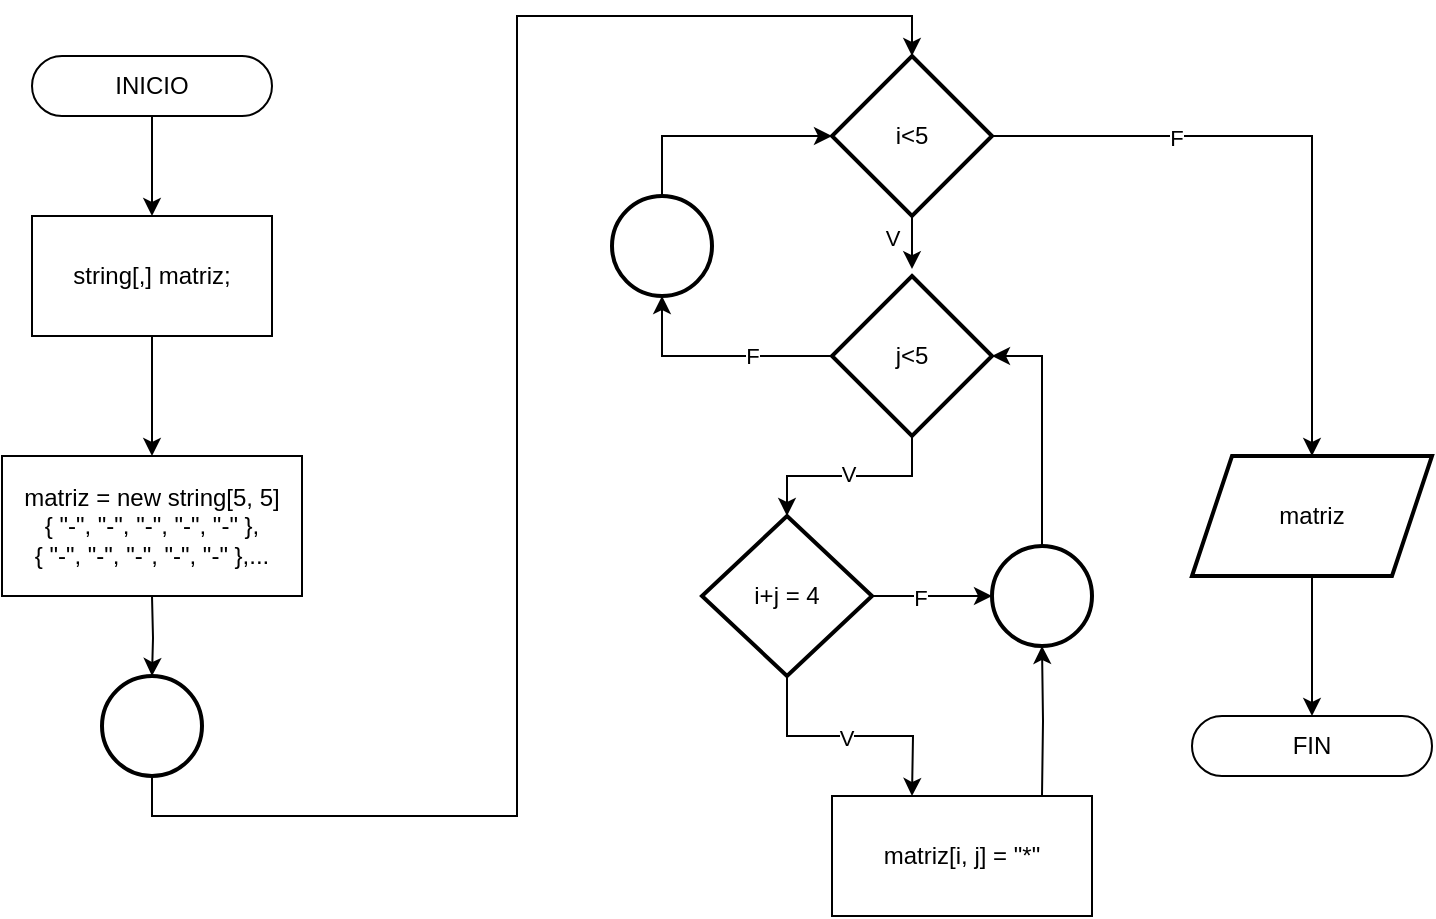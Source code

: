 <mxfile version="24.7.7">
  <diagram name="Página-1" id="Bal9dCU0w3vXgrl_aZGy">
    <mxGraphModel dx="1367" dy="337" grid="1" gridSize="10" guides="1" tooltips="1" connect="1" arrows="1" fold="1" page="0" pageScale="1" pageWidth="827" pageHeight="1169" math="0" shadow="0">
      <root>
        <mxCell id="0" />
        <mxCell id="1" parent="0" />
        <mxCell id="ahCMLixp_YzIX2k5nNPd-49" style="edgeStyle=orthogonalEdgeStyle;rounded=0;orthogonalLoop=1;jettySize=auto;html=1;exitX=0.5;exitY=1;exitDx=0;exitDy=0;entryX=0.5;entryY=0;entryDx=0;entryDy=0;" edge="1" parent="1" source="ahCMLixp_YzIX2k5nNPd-50" target="ahCMLixp_YzIX2k5nNPd-52">
          <mxGeometry relative="1" as="geometry" />
        </mxCell>
        <mxCell id="ahCMLixp_YzIX2k5nNPd-50" value="INICIO" style="rounded=1;whiteSpace=wrap;html=1;arcSize=50;" vertex="1" parent="1">
          <mxGeometry x="-380" y="540" width="120" height="30" as="geometry" />
        </mxCell>
        <mxCell id="ahCMLixp_YzIX2k5nNPd-51" style="edgeStyle=orthogonalEdgeStyle;rounded=0;orthogonalLoop=1;jettySize=auto;html=1;exitX=0.5;exitY=1;exitDx=0;exitDy=0;" edge="1" parent="1" source="ahCMLixp_YzIX2k5nNPd-52">
          <mxGeometry relative="1" as="geometry">
            <mxPoint x="-320" y="740" as="targetPoint" />
          </mxGeometry>
        </mxCell>
        <mxCell id="ahCMLixp_YzIX2k5nNPd-52" value="string[,] matriz;" style="rounded=0;whiteSpace=wrap;html=1;" vertex="1" parent="1">
          <mxGeometry x="-380" y="620" width="120" height="60" as="geometry" />
        </mxCell>
        <mxCell id="ahCMLixp_YzIX2k5nNPd-53" value="matriz = new string[5, 5]&lt;div&gt;{ &quot;-&quot;, &quot;-&quot;, &quot;-&quot;, &quot;-&quot;, &quot;-&quot; },&lt;br&gt;{ &quot;-&quot;, &quot;-&quot;, &quot;-&quot;, &quot;-&quot;, &quot;-&quot; },...&lt;/div&gt;" style="rounded=0;whiteSpace=wrap;html=1;" vertex="1" parent="1">
          <mxGeometry x="-395" y="740" width="150" height="70" as="geometry" />
        </mxCell>
        <mxCell id="ahCMLixp_YzIX2k5nNPd-54" style="edgeStyle=orthogonalEdgeStyle;rounded=0;orthogonalLoop=1;jettySize=auto;html=1;exitX=0.5;exitY=1;exitDx=0;exitDy=0;exitPerimeter=0;entryX=0.5;entryY=0;entryDx=0;entryDy=0;" edge="1" parent="1" source="ahCMLixp_YzIX2k5nNPd-55" target="ahCMLixp_YzIX2k5nNPd-59">
          <mxGeometry relative="1" as="geometry" />
        </mxCell>
        <mxCell id="ahCMLixp_YzIX2k5nNPd-55" value="" style="strokeWidth=2;html=1;shape=mxgraph.flowchart.start_2;whiteSpace=wrap;" vertex="1" parent="1">
          <mxGeometry x="-345" y="850" width="50" height="50" as="geometry" />
        </mxCell>
        <mxCell id="ahCMLixp_YzIX2k5nNPd-56" style="edgeStyle=orthogonalEdgeStyle;rounded=0;orthogonalLoop=1;jettySize=auto;html=1;exitX=0.5;exitY=1;exitDx=0;exitDy=0;entryX=0.5;entryY=0;entryDx=0;entryDy=0;entryPerimeter=0;" edge="1" parent="1" target="ahCMLixp_YzIX2k5nNPd-55">
          <mxGeometry relative="1" as="geometry">
            <mxPoint x="-320" y="810" as="sourcePoint" />
          </mxGeometry>
        </mxCell>
        <mxCell id="ahCMLixp_YzIX2k5nNPd-57" style="edgeStyle=orthogonalEdgeStyle;rounded=0;orthogonalLoop=1;jettySize=auto;html=1;exitX=1;exitY=0.5;exitDx=0;exitDy=0;entryX=0.5;entryY=0;entryDx=0;entryDy=0;" edge="1" parent="1" source="ahCMLixp_YzIX2k5nNPd-59" target="ahCMLixp_YzIX2k5nNPd-71">
          <mxGeometry relative="1" as="geometry" />
        </mxCell>
        <mxCell id="ahCMLixp_YzIX2k5nNPd-58" value="F" style="edgeLabel;html=1;align=center;verticalAlign=middle;resizable=0;points=[];" vertex="1" connectable="0" parent="ahCMLixp_YzIX2k5nNPd-57">
          <mxGeometry x="-0.429" y="-1" relative="1" as="geometry">
            <mxPoint as="offset" />
          </mxGeometry>
        </mxCell>
        <mxCell id="ahCMLixp_YzIX2k5nNPd-59" value="i&amp;lt;5" style="rhombus;whiteSpace=wrap;html=1;strokeWidth=2;" vertex="1" parent="1">
          <mxGeometry x="20" y="540" width="80" height="80" as="geometry" />
        </mxCell>
        <mxCell id="ahCMLixp_YzIX2k5nNPd-60" style="edgeStyle=orthogonalEdgeStyle;rounded=0;orthogonalLoop=1;jettySize=auto;html=1;exitX=0.5;exitY=1;exitDx=0;exitDy=0;entryX=0.5;entryY=0;entryDx=0;entryDy=0;" edge="1" parent="1" source="ahCMLixp_YzIX2k5nNPd-62" target="ahCMLixp_YzIX2k5nNPd-65">
          <mxGeometry relative="1" as="geometry" />
        </mxCell>
        <mxCell id="ahCMLixp_YzIX2k5nNPd-61" value="V" style="edgeLabel;html=1;align=center;verticalAlign=middle;resizable=0;points=[];" vertex="1" connectable="0" parent="ahCMLixp_YzIX2k5nNPd-60">
          <mxGeometry x="-0.147" y="-1" relative="1" as="geometry">
            <mxPoint x="-9" as="offset" />
          </mxGeometry>
        </mxCell>
        <mxCell id="ahCMLixp_YzIX2k5nNPd-62" value="j&amp;lt;5" style="rhombus;whiteSpace=wrap;html=1;strokeWidth=2;" vertex="1" parent="1">
          <mxGeometry x="20" y="650" width="80" height="80" as="geometry" />
        </mxCell>
        <mxCell id="ahCMLixp_YzIX2k5nNPd-63" style="edgeStyle=orthogonalEdgeStyle;rounded=0;orthogonalLoop=1;jettySize=auto;html=1;exitX=0.5;exitY=1;exitDx=0;exitDy=0;entryX=0.5;entryY=0;entryDx=0;entryDy=0;" edge="1" parent="1" source="ahCMLixp_YzIX2k5nNPd-65">
          <mxGeometry relative="1" as="geometry">
            <mxPoint x="60" y="910" as="targetPoint" />
          </mxGeometry>
        </mxCell>
        <mxCell id="ahCMLixp_YzIX2k5nNPd-64" value="V" style="edgeLabel;html=1;align=center;verticalAlign=middle;resizable=0;points=[];" vertex="1" connectable="0" parent="ahCMLixp_YzIX2k5nNPd-63">
          <mxGeometry x="-0.03" y="-1" relative="1" as="geometry">
            <mxPoint as="offset" />
          </mxGeometry>
        </mxCell>
        <mxCell id="ahCMLixp_YzIX2k5nNPd-65" value="i+j = 4" style="rhombus;whiteSpace=wrap;html=1;strokeWidth=2;" vertex="1" parent="1">
          <mxGeometry x="-45" y="770" width="85" height="80" as="geometry" />
        </mxCell>
        <mxCell id="ahCMLixp_YzIX2k5nNPd-66" style="edgeStyle=orthogonalEdgeStyle;rounded=0;orthogonalLoop=1;jettySize=auto;html=1;exitX=0.5;exitY=1;exitDx=0;exitDy=0;entryX=0.5;entryY=-0.043;entryDx=0;entryDy=0;entryPerimeter=0;" edge="1" parent="1" source="ahCMLixp_YzIX2k5nNPd-59" target="ahCMLixp_YzIX2k5nNPd-62">
          <mxGeometry relative="1" as="geometry" />
        </mxCell>
        <mxCell id="ahCMLixp_YzIX2k5nNPd-67" value="V" style="edgeLabel;html=1;align=center;verticalAlign=middle;resizable=0;points=[];" vertex="1" connectable="0" parent="ahCMLixp_YzIX2k5nNPd-66">
          <mxGeometry x="-0.214" y="-1" relative="1" as="geometry">
            <mxPoint x="-9" as="offset" />
          </mxGeometry>
        </mxCell>
        <mxCell id="ahCMLixp_YzIX2k5nNPd-68" style="edgeStyle=orthogonalEdgeStyle;rounded=0;orthogonalLoop=1;jettySize=auto;html=1;exitX=0.5;exitY=0;exitDx=0;exitDy=0;exitPerimeter=0;entryX=0;entryY=0.5;entryDx=0;entryDy=0;" edge="1" parent="1" source="ahCMLixp_YzIX2k5nNPd-69" target="ahCMLixp_YzIX2k5nNPd-59">
          <mxGeometry relative="1" as="geometry" />
        </mxCell>
        <mxCell id="ahCMLixp_YzIX2k5nNPd-69" value="" style="strokeWidth=2;html=1;shape=mxgraph.flowchart.start_2;whiteSpace=wrap;" vertex="1" parent="1">
          <mxGeometry x="-90" y="610" width="50" height="50" as="geometry" />
        </mxCell>
        <mxCell id="ahCMLixp_YzIX2k5nNPd-70" style="edgeStyle=orthogonalEdgeStyle;rounded=0;orthogonalLoop=1;jettySize=auto;html=1;exitX=0.5;exitY=1;exitDx=0;exitDy=0;entryX=0.5;entryY=0;entryDx=0;entryDy=0;" edge="1" parent="1" source="ahCMLixp_YzIX2k5nNPd-71" target="ahCMLixp_YzIX2k5nNPd-80">
          <mxGeometry relative="1" as="geometry" />
        </mxCell>
        <mxCell id="ahCMLixp_YzIX2k5nNPd-71" value="matriz" style="shape=parallelogram;perimeter=parallelogramPerimeter;whiteSpace=wrap;html=1;fixedSize=1;strokeWidth=2;" vertex="1" parent="1">
          <mxGeometry x="200" y="740" width="120" height="60" as="geometry" />
        </mxCell>
        <mxCell id="ahCMLixp_YzIX2k5nNPd-72" value="matriz[i, j] = &quot;*&quot;" style="rounded=0;whiteSpace=wrap;html=1;" vertex="1" parent="1">
          <mxGeometry x="20" y="910" width="130" height="60" as="geometry" />
        </mxCell>
        <mxCell id="ahCMLixp_YzIX2k5nNPd-73" style="edgeStyle=orthogonalEdgeStyle;rounded=0;orthogonalLoop=1;jettySize=auto;html=1;exitX=0;exitY=0.5;exitDx=0;exitDy=0;entryX=0.5;entryY=1;entryDx=0;entryDy=0;entryPerimeter=0;" edge="1" parent="1" source="ahCMLixp_YzIX2k5nNPd-62" target="ahCMLixp_YzIX2k5nNPd-69">
          <mxGeometry relative="1" as="geometry" />
        </mxCell>
        <mxCell id="ahCMLixp_YzIX2k5nNPd-74" value="F" style="edgeLabel;html=1;align=center;verticalAlign=middle;resizable=0;points=[];" vertex="1" connectable="0" parent="ahCMLixp_YzIX2k5nNPd-73">
          <mxGeometry x="-0.304" relative="1" as="geometry">
            <mxPoint as="offset" />
          </mxGeometry>
        </mxCell>
        <mxCell id="ahCMLixp_YzIX2k5nNPd-75" style="edgeStyle=orthogonalEdgeStyle;rounded=0;orthogonalLoop=1;jettySize=auto;html=1;exitX=0.5;exitY=0;exitDx=0;exitDy=0;exitPerimeter=0;entryX=1;entryY=0.5;entryDx=0;entryDy=0;" edge="1" parent="1" source="ahCMLixp_YzIX2k5nNPd-76" target="ahCMLixp_YzIX2k5nNPd-62">
          <mxGeometry relative="1" as="geometry" />
        </mxCell>
        <mxCell id="ahCMLixp_YzIX2k5nNPd-76" value="" style="strokeWidth=2;html=1;shape=mxgraph.flowchart.start_2;whiteSpace=wrap;" vertex="1" parent="1">
          <mxGeometry x="100" y="785" width="50" height="50" as="geometry" />
        </mxCell>
        <mxCell id="ahCMLixp_YzIX2k5nNPd-77" style="edgeStyle=orthogonalEdgeStyle;rounded=0;orthogonalLoop=1;jettySize=auto;html=1;exitX=1;exitY=0.5;exitDx=0;exitDy=0;entryX=0;entryY=0.5;entryDx=0;entryDy=0;entryPerimeter=0;" edge="1" parent="1" source="ahCMLixp_YzIX2k5nNPd-65" target="ahCMLixp_YzIX2k5nNPd-76">
          <mxGeometry relative="1" as="geometry" />
        </mxCell>
        <mxCell id="ahCMLixp_YzIX2k5nNPd-78" value="F" style="edgeLabel;html=1;align=center;verticalAlign=middle;resizable=0;points=[];" vertex="1" connectable="0" parent="ahCMLixp_YzIX2k5nNPd-77">
          <mxGeometry x="-0.202" y="-1" relative="1" as="geometry">
            <mxPoint as="offset" />
          </mxGeometry>
        </mxCell>
        <mxCell id="ahCMLixp_YzIX2k5nNPd-79" style="edgeStyle=orthogonalEdgeStyle;rounded=0;orthogonalLoop=1;jettySize=auto;html=1;exitX=1;exitY=0;exitDx=0;exitDy=0;entryX=0.5;entryY=1;entryDx=0;entryDy=0;entryPerimeter=0;" edge="1" parent="1" target="ahCMLixp_YzIX2k5nNPd-76">
          <mxGeometry relative="1" as="geometry">
            <mxPoint x="125" y="910" as="sourcePoint" />
          </mxGeometry>
        </mxCell>
        <mxCell id="ahCMLixp_YzIX2k5nNPd-80" value="FIN" style="rounded=1;whiteSpace=wrap;html=1;arcSize=50;" vertex="1" parent="1">
          <mxGeometry x="200" y="870" width="120" height="30" as="geometry" />
        </mxCell>
      </root>
    </mxGraphModel>
  </diagram>
</mxfile>
